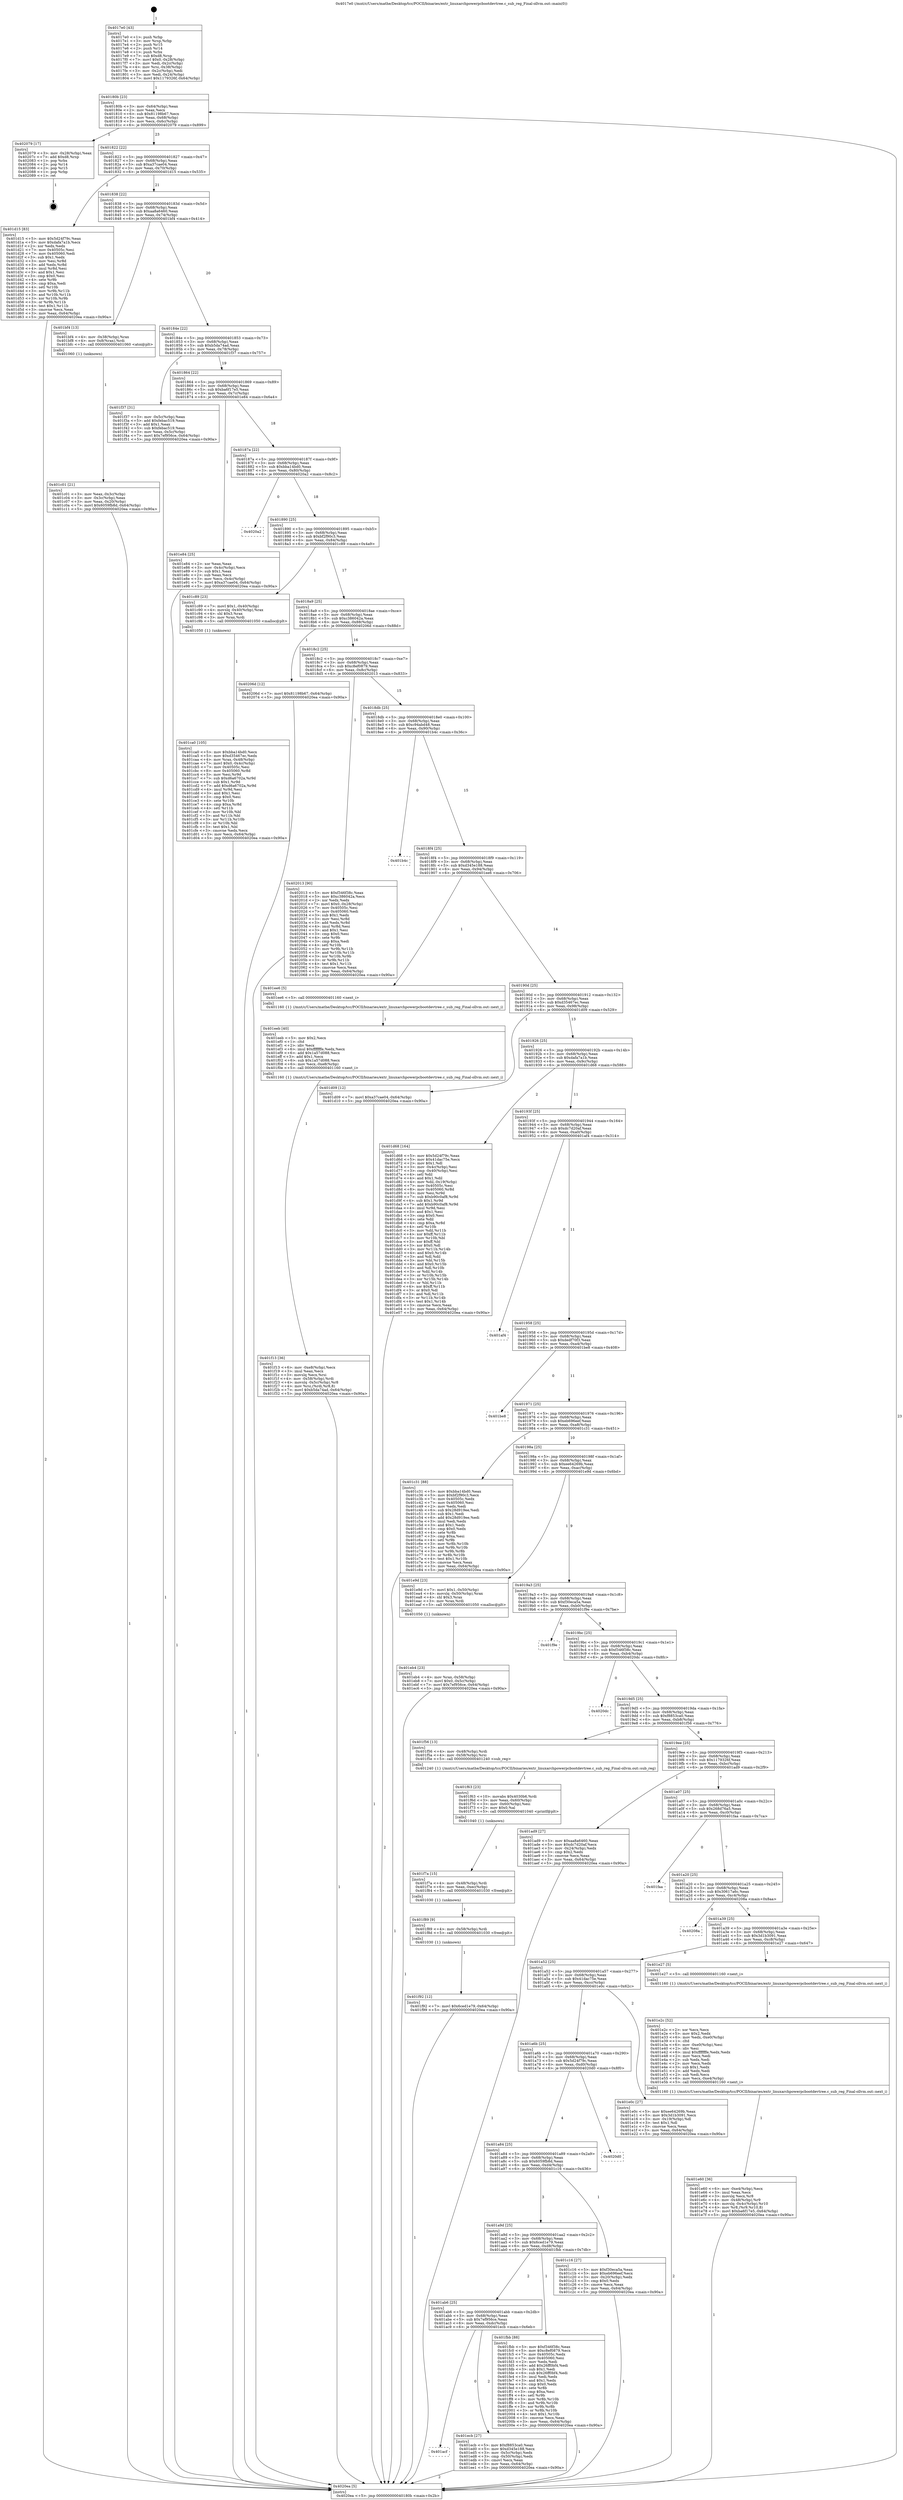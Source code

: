 digraph "0x4017e0" {
  label = "0x4017e0 (/mnt/c/Users/mathe/Desktop/tcc/POCII/binaries/extr_linuxarchpowerpcbootdevtree.c_sub_reg_Final-ollvm.out::main(0))"
  labelloc = "t"
  node[shape=record]

  Entry [label="",width=0.3,height=0.3,shape=circle,fillcolor=black,style=filled]
  "0x40180b" [label="{
     0x40180b [23]\l
     | [instrs]\l
     &nbsp;&nbsp;0x40180b \<+3\>: mov -0x64(%rbp),%eax\l
     &nbsp;&nbsp;0x40180e \<+2\>: mov %eax,%ecx\l
     &nbsp;&nbsp;0x401810 \<+6\>: sub $0x81198b67,%ecx\l
     &nbsp;&nbsp;0x401816 \<+3\>: mov %eax,-0x68(%rbp)\l
     &nbsp;&nbsp;0x401819 \<+3\>: mov %ecx,-0x6c(%rbp)\l
     &nbsp;&nbsp;0x40181c \<+6\>: je 0000000000402079 \<main+0x899\>\l
  }"]
  "0x402079" [label="{
     0x402079 [17]\l
     | [instrs]\l
     &nbsp;&nbsp;0x402079 \<+3\>: mov -0x28(%rbp),%eax\l
     &nbsp;&nbsp;0x40207c \<+7\>: add $0xd8,%rsp\l
     &nbsp;&nbsp;0x402083 \<+1\>: pop %rbx\l
     &nbsp;&nbsp;0x402084 \<+2\>: pop %r14\l
     &nbsp;&nbsp;0x402086 \<+2\>: pop %r15\l
     &nbsp;&nbsp;0x402088 \<+1\>: pop %rbp\l
     &nbsp;&nbsp;0x402089 \<+1\>: ret\l
  }"]
  "0x401822" [label="{
     0x401822 [22]\l
     | [instrs]\l
     &nbsp;&nbsp;0x401822 \<+5\>: jmp 0000000000401827 \<main+0x47\>\l
     &nbsp;&nbsp;0x401827 \<+3\>: mov -0x68(%rbp),%eax\l
     &nbsp;&nbsp;0x40182a \<+5\>: sub $0xa37cae04,%eax\l
     &nbsp;&nbsp;0x40182f \<+3\>: mov %eax,-0x70(%rbp)\l
     &nbsp;&nbsp;0x401832 \<+6\>: je 0000000000401d15 \<main+0x535\>\l
  }"]
  Exit [label="",width=0.3,height=0.3,shape=circle,fillcolor=black,style=filled,peripheries=2]
  "0x401d15" [label="{
     0x401d15 [83]\l
     | [instrs]\l
     &nbsp;&nbsp;0x401d15 \<+5\>: mov $0x5d24f79c,%eax\l
     &nbsp;&nbsp;0x401d1a \<+5\>: mov $0xdafa7a1b,%ecx\l
     &nbsp;&nbsp;0x401d1f \<+2\>: xor %edx,%edx\l
     &nbsp;&nbsp;0x401d21 \<+7\>: mov 0x40505c,%esi\l
     &nbsp;&nbsp;0x401d28 \<+7\>: mov 0x405060,%edi\l
     &nbsp;&nbsp;0x401d2f \<+3\>: sub $0x1,%edx\l
     &nbsp;&nbsp;0x401d32 \<+3\>: mov %esi,%r8d\l
     &nbsp;&nbsp;0x401d35 \<+3\>: add %edx,%r8d\l
     &nbsp;&nbsp;0x401d38 \<+4\>: imul %r8d,%esi\l
     &nbsp;&nbsp;0x401d3c \<+3\>: and $0x1,%esi\l
     &nbsp;&nbsp;0x401d3f \<+3\>: cmp $0x0,%esi\l
     &nbsp;&nbsp;0x401d42 \<+4\>: sete %r9b\l
     &nbsp;&nbsp;0x401d46 \<+3\>: cmp $0xa,%edi\l
     &nbsp;&nbsp;0x401d49 \<+4\>: setl %r10b\l
     &nbsp;&nbsp;0x401d4d \<+3\>: mov %r9b,%r11b\l
     &nbsp;&nbsp;0x401d50 \<+3\>: and %r10b,%r11b\l
     &nbsp;&nbsp;0x401d53 \<+3\>: xor %r10b,%r9b\l
     &nbsp;&nbsp;0x401d56 \<+3\>: or %r9b,%r11b\l
     &nbsp;&nbsp;0x401d59 \<+4\>: test $0x1,%r11b\l
     &nbsp;&nbsp;0x401d5d \<+3\>: cmovne %ecx,%eax\l
     &nbsp;&nbsp;0x401d60 \<+3\>: mov %eax,-0x64(%rbp)\l
     &nbsp;&nbsp;0x401d63 \<+5\>: jmp 00000000004020ea \<main+0x90a\>\l
  }"]
  "0x401838" [label="{
     0x401838 [22]\l
     | [instrs]\l
     &nbsp;&nbsp;0x401838 \<+5\>: jmp 000000000040183d \<main+0x5d\>\l
     &nbsp;&nbsp;0x40183d \<+3\>: mov -0x68(%rbp),%eax\l
     &nbsp;&nbsp;0x401840 \<+5\>: sub $0xaa8a6460,%eax\l
     &nbsp;&nbsp;0x401845 \<+3\>: mov %eax,-0x74(%rbp)\l
     &nbsp;&nbsp;0x401848 \<+6\>: je 0000000000401bf4 \<main+0x414\>\l
  }"]
  "0x401f92" [label="{
     0x401f92 [12]\l
     | [instrs]\l
     &nbsp;&nbsp;0x401f92 \<+7\>: movl $0x6ced1e79,-0x64(%rbp)\l
     &nbsp;&nbsp;0x401f99 \<+5\>: jmp 00000000004020ea \<main+0x90a\>\l
  }"]
  "0x401bf4" [label="{
     0x401bf4 [13]\l
     | [instrs]\l
     &nbsp;&nbsp;0x401bf4 \<+4\>: mov -0x38(%rbp),%rax\l
     &nbsp;&nbsp;0x401bf8 \<+4\>: mov 0x8(%rax),%rdi\l
     &nbsp;&nbsp;0x401bfc \<+5\>: call 0000000000401060 \<atoi@plt\>\l
     | [calls]\l
     &nbsp;&nbsp;0x401060 \{1\} (unknown)\l
  }"]
  "0x40184e" [label="{
     0x40184e [22]\l
     | [instrs]\l
     &nbsp;&nbsp;0x40184e \<+5\>: jmp 0000000000401853 \<main+0x73\>\l
     &nbsp;&nbsp;0x401853 \<+3\>: mov -0x68(%rbp),%eax\l
     &nbsp;&nbsp;0x401856 \<+5\>: sub $0xb5da74ad,%eax\l
     &nbsp;&nbsp;0x40185b \<+3\>: mov %eax,-0x78(%rbp)\l
     &nbsp;&nbsp;0x40185e \<+6\>: je 0000000000401f37 \<main+0x757\>\l
  }"]
  "0x401f89" [label="{
     0x401f89 [9]\l
     | [instrs]\l
     &nbsp;&nbsp;0x401f89 \<+4\>: mov -0x58(%rbp),%rdi\l
     &nbsp;&nbsp;0x401f8d \<+5\>: call 0000000000401030 \<free@plt\>\l
     | [calls]\l
     &nbsp;&nbsp;0x401030 \{1\} (unknown)\l
  }"]
  "0x401f37" [label="{
     0x401f37 [31]\l
     | [instrs]\l
     &nbsp;&nbsp;0x401f37 \<+3\>: mov -0x5c(%rbp),%eax\l
     &nbsp;&nbsp;0x401f3a \<+5\>: add $0xfebac519,%eax\l
     &nbsp;&nbsp;0x401f3f \<+3\>: add $0x1,%eax\l
     &nbsp;&nbsp;0x401f42 \<+5\>: sub $0xfebac519,%eax\l
     &nbsp;&nbsp;0x401f47 \<+3\>: mov %eax,-0x5c(%rbp)\l
     &nbsp;&nbsp;0x401f4a \<+7\>: movl $0x7ef956ce,-0x64(%rbp)\l
     &nbsp;&nbsp;0x401f51 \<+5\>: jmp 00000000004020ea \<main+0x90a\>\l
  }"]
  "0x401864" [label="{
     0x401864 [22]\l
     | [instrs]\l
     &nbsp;&nbsp;0x401864 \<+5\>: jmp 0000000000401869 \<main+0x89\>\l
     &nbsp;&nbsp;0x401869 \<+3\>: mov -0x68(%rbp),%eax\l
     &nbsp;&nbsp;0x40186c \<+5\>: sub $0xba6f17e5,%eax\l
     &nbsp;&nbsp;0x401871 \<+3\>: mov %eax,-0x7c(%rbp)\l
     &nbsp;&nbsp;0x401874 \<+6\>: je 0000000000401e84 \<main+0x6a4\>\l
  }"]
  "0x401f7a" [label="{
     0x401f7a [15]\l
     | [instrs]\l
     &nbsp;&nbsp;0x401f7a \<+4\>: mov -0x48(%rbp),%rdi\l
     &nbsp;&nbsp;0x401f7e \<+6\>: mov %eax,-0xec(%rbp)\l
     &nbsp;&nbsp;0x401f84 \<+5\>: call 0000000000401030 \<free@plt\>\l
     | [calls]\l
     &nbsp;&nbsp;0x401030 \{1\} (unknown)\l
  }"]
  "0x401e84" [label="{
     0x401e84 [25]\l
     | [instrs]\l
     &nbsp;&nbsp;0x401e84 \<+2\>: xor %eax,%eax\l
     &nbsp;&nbsp;0x401e86 \<+3\>: mov -0x4c(%rbp),%ecx\l
     &nbsp;&nbsp;0x401e89 \<+3\>: sub $0x1,%eax\l
     &nbsp;&nbsp;0x401e8c \<+2\>: sub %eax,%ecx\l
     &nbsp;&nbsp;0x401e8e \<+3\>: mov %ecx,-0x4c(%rbp)\l
     &nbsp;&nbsp;0x401e91 \<+7\>: movl $0xa37cae04,-0x64(%rbp)\l
     &nbsp;&nbsp;0x401e98 \<+5\>: jmp 00000000004020ea \<main+0x90a\>\l
  }"]
  "0x40187a" [label="{
     0x40187a [22]\l
     | [instrs]\l
     &nbsp;&nbsp;0x40187a \<+5\>: jmp 000000000040187f \<main+0x9f\>\l
     &nbsp;&nbsp;0x40187f \<+3\>: mov -0x68(%rbp),%eax\l
     &nbsp;&nbsp;0x401882 \<+5\>: sub $0xbba14bd0,%eax\l
     &nbsp;&nbsp;0x401887 \<+3\>: mov %eax,-0x80(%rbp)\l
     &nbsp;&nbsp;0x40188a \<+6\>: je 00000000004020a2 \<main+0x8c2\>\l
  }"]
  "0x401f63" [label="{
     0x401f63 [23]\l
     | [instrs]\l
     &nbsp;&nbsp;0x401f63 \<+10\>: movabs $0x4030b6,%rdi\l
     &nbsp;&nbsp;0x401f6d \<+3\>: mov %eax,-0x60(%rbp)\l
     &nbsp;&nbsp;0x401f70 \<+3\>: mov -0x60(%rbp),%esi\l
     &nbsp;&nbsp;0x401f73 \<+2\>: mov $0x0,%al\l
     &nbsp;&nbsp;0x401f75 \<+5\>: call 0000000000401040 \<printf@plt\>\l
     | [calls]\l
     &nbsp;&nbsp;0x401040 \{1\} (unknown)\l
  }"]
  "0x4020a2" [label="{
     0x4020a2\l
  }", style=dashed]
  "0x401890" [label="{
     0x401890 [25]\l
     | [instrs]\l
     &nbsp;&nbsp;0x401890 \<+5\>: jmp 0000000000401895 \<main+0xb5\>\l
     &nbsp;&nbsp;0x401895 \<+3\>: mov -0x68(%rbp),%eax\l
     &nbsp;&nbsp;0x401898 \<+5\>: sub $0xbf2f90c3,%eax\l
     &nbsp;&nbsp;0x40189d \<+6\>: mov %eax,-0x84(%rbp)\l
     &nbsp;&nbsp;0x4018a3 \<+6\>: je 0000000000401c89 \<main+0x4a9\>\l
  }"]
  "0x401f13" [label="{
     0x401f13 [36]\l
     | [instrs]\l
     &nbsp;&nbsp;0x401f13 \<+6\>: mov -0xe8(%rbp),%ecx\l
     &nbsp;&nbsp;0x401f19 \<+3\>: imul %eax,%ecx\l
     &nbsp;&nbsp;0x401f1c \<+3\>: movslq %ecx,%rsi\l
     &nbsp;&nbsp;0x401f1f \<+4\>: mov -0x58(%rbp),%rdi\l
     &nbsp;&nbsp;0x401f23 \<+4\>: movslq -0x5c(%rbp),%r8\l
     &nbsp;&nbsp;0x401f27 \<+4\>: mov %rsi,(%rdi,%r8,8)\l
     &nbsp;&nbsp;0x401f2b \<+7\>: movl $0xb5da74ad,-0x64(%rbp)\l
     &nbsp;&nbsp;0x401f32 \<+5\>: jmp 00000000004020ea \<main+0x90a\>\l
  }"]
  "0x401c89" [label="{
     0x401c89 [23]\l
     | [instrs]\l
     &nbsp;&nbsp;0x401c89 \<+7\>: movl $0x1,-0x40(%rbp)\l
     &nbsp;&nbsp;0x401c90 \<+4\>: movslq -0x40(%rbp),%rax\l
     &nbsp;&nbsp;0x401c94 \<+4\>: shl $0x3,%rax\l
     &nbsp;&nbsp;0x401c98 \<+3\>: mov %rax,%rdi\l
     &nbsp;&nbsp;0x401c9b \<+5\>: call 0000000000401050 \<malloc@plt\>\l
     | [calls]\l
     &nbsp;&nbsp;0x401050 \{1\} (unknown)\l
  }"]
  "0x4018a9" [label="{
     0x4018a9 [25]\l
     | [instrs]\l
     &nbsp;&nbsp;0x4018a9 \<+5\>: jmp 00000000004018ae \<main+0xce\>\l
     &nbsp;&nbsp;0x4018ae \<+3\>: mov -0x68(%rbp),%eax\l
     &nbsp;&nbsp;0x4018b1 \<+5\>: sub $0xc386042a,%eax\l
     &nbsp;&nbsp;0x4018b6 \<+6\>: mov %eax,-0x88(%rbp)\l
     &nbsp;&nbsp;0x4018bc \<+6\>: je 000000000040206d \<main+0x88d\>\l
  }"]
  "0x401eeb" [label="{
     0x401eeb [40]\l
     | [instrs]\l
     &nbsp;&nbsp;0x401eeb \<+5\>: mov $0x2,%ecx\l
     &nbsp;&nbsp;0x401ef0 \<+1\>: cltd\l
     &nbsp;&nbsp;0x401ef1 \<+2\>: idiv %ecx\l
     &nbsp;&nbsp;0x401ef3 \<+6\>: imul $0xfffffffe,%edx,%ecx\l
     &nbsp;&nbsp;0x401ef9 \<+6\>: add $0x1a57d088,%ecx\l
     &nbsp;&nbsp;0x401eff \<+3\>: add $0x1,%ecx\l
     &nbsp;&nbsp;0x401f02 \<+6\>: sub $0x1a57d088,%ecx\l
     &nbsp;&nbsp;0x401f08 \<+6\>: mov %ecx,-0xe8(%rbp)\l
     &nbsp;&nbsp;0x401f0e \<+5\>: call 0000000000401160 \<next_i\>\l
     | [calls]\l
     &nbsp;&nbsp;0x401160 \{1\} (/mnt/c/Users/mathe/Desktop/tcc/POCII/binaries/extr_linuxarchpowerpcbootdevtree.c_sub_reg_Final-ollvm.out::next_i)\l
  }"]
  "0x40206d" [label="{
     0x40206d [12]\l
     | [instrs]\l
     &nbsp;&nbsp;0x40206d \<+7\>: movl $0x81198b67,-0x64(%rbp)\l
     &nbsp;&nbsp;0x402074 \<+5\>: jmp 00000000004020ea \<main+0x90a\>\l
  }"]
  "0x4018c2" [label="{
     0x4018c2 [25]\l
     | [instrs]\l
     &nbsp;&nbsp;0x4018c2 \<+5\>: jmp 00000000004018c7 \<main+0xe7\>\l
     &nbsp;&nbsp;0x4018c7 \<+3\>: mov -0x68(%rbp),%eax\l
     &nbsp;&nbsp;0x4018ca \<+5\>: sub $0xc8ef0879,%eax\l
     &nbsp;&nbsp;0x4018cf \<+6\>: mov %eax,-0x8c(%rbp)\l
     &nbsp;&nbsp;0x4018d5 \<+6\>: je 0000000000402013 \<main+0x833\>\l
  }"]
  "0x401acf" [label="{
     0x401acf\l
  }", style=dashed]
  "0x402013" [label="{
     0x402013 [90]\l
     | [instrs]\l
     &nbsp;&nbsp;0x402013 \<+5\>: mov $0xf346f38c,%eax\l
     &nbsp;&nbsp;0x402018 \<+5\>: mov $0xc386042a,%ecx\l
     &nbsp;&nbsp;0x40201d \<+2\>: xor %edx,%edx\l
     &nbsp;&nbsp;0x40201f \<+7\>: movl $0x0,-0x28(%rbp)\l
     &nbsp;&nbsp;0x402026 \<+7\>: mov 0x40505c,%esi\l
     &nbsp;&nbsp;0x40202d \<+7\>: mov 0x405060,%edi\l
     &nbsp;&nbsp;0x402034 \<+3\>: sub $0x1,%edx\l
     &nbsp;&nbsp;0x402037 \<+3\>: mov %esi,%r8d\l
     &nbsp;&nbsp;0x40203a \<+3\>: add %edx,%r8d\l
     &nbsp;&nbsp;0x40203d \<+4\>: imul %r8d,%esi\l
     &nbsp;&nbsp;0x402041 \<+3\>: and $0x1,%esi\l
     &nbsp;&nbsp;0x402044 \<+3\>: cmp $0x0,%esi\l
     &nbsp;&nbsp;0x402047 \<+4\>: sete %r9b\l
     &nbsp;&nbsp;0x40204b \<+3\>: cmp $0xa,%edi\l
     &nbsp;&nbsp;0x40204e \<+4\>: setl %r10b\l
     &nbsp;&nbsp;0x402052 \<+3\>: mov %r9b,%r11b\l
     &nbsp;&nbsp;0x402055 \<+3\>: and %r10b,%r11b\l
     &nbsp;&nbsp;0x402058 \<+3\>: xor %r10b,%r9b\l
     &nbsp;&nbsp;0x40205b \<+3\>: or %r9b,%r11b\l
     &nbsp;&nbsp;0x40205e \<+4\>: test $0x1,%r11b\l
     &nbsp;&nbsp;0x402062 \<+3\>: cmovne %ecx,%eax\l
     &nbsp;&nbsp;0x402065 \<+3\>: mov %eax,-0x64(%rbp)\l
     &nbsp;&nbsp;0x402068 \<+5\>: jmp 00000000004020ea \<main+0x90a\>\l
  }"]
  "0x4018db" [label="{
     0x4018db [25]\l
     | [instrs]\l
     &nbsp;&nbsp;0x4018db \<+5\>: jmp 00000000004018e0 \<main+0x100\>\l
     &nbsp;&nbsp;0x4018e0 \<+3\>: mov -0x68(%rbp),%eax\l
     &nbsp;&nbsp;0x4018e3 \<+5\>: sub $0xc94abd48,%eax\l
     &nbsp;&nbsp;0x4018e8 \<+6\>: mov %eax,-0x90(%rbp)\l
     &nbsp;&nbsp;0x4018ee \<+6\>: je 0000000000401b4c \<main+0x36c\>\l
  }"]
  "0x401ecb" [label="{
     0x401ecb [27]\l
     | [instrs]\l
     &nbsp;&nbsp;0x401ecb \<+5\>: mov $0xf8853ca0,%eax\l
     &nbsp;&nbsp;0x401ed0 \<+5\>: mov $0xd345e188,%ecx\l
     &nbsp;&nbsp;0x401ed5 \<+3\>: mov -0x5c(%rbp),%edx\l
     &nbsp;&nbsp;0x401ed8 \<+3\>: cmp -0x50(%rbp),%edx\l
     &nbsp;&nbsp;0x401edb \<+3\>: cmovl %ecx,%eax\l
     &nbsp;&nbsp;0x401ede \<+3\>: mov %eax,-0x64(%rbp)\l
     &nbsp;&nbsp;0x401ee1 \<+5\>: jmp 00000000004020ea \<main+0x90a\>\l
  }"]
  "0x401b4c" [label="{
     0x401b4c\l
  }", style=dashed]
  "0x4018f4" [label="{
     0x4018f4 [25]\l
     | [instrs]\l
     &nbsp;&nbsp;0x4018f4 \<+5\>: jmp 00000000004018f9 \<main+0x119\>\l
     &nbsp;&nbsp;0x4018f9 \<+3\>: mov -0x68(%rbp),%eax\l
     &nbsp;&nbsp;0x4018fc \<+5\>: sub $0xd345e188,%eax\l
     &nbsp;&nbsp;0x401901 \<+6\>: mov %eax,-0x94(%rbp)\l
     &nbsp;&nbsp;0x401907 \<+6\>: je 0000000000401ee6 \<main+0x706\>\l
  }"]
  "0x401ab6" [label="{
     0x401ab6 [25]\l
     | [instrs]\l
     &nbsp;&nbsp;0x401ab6 \<+5\>: jmp 0000000000401abb \<main+0x2db\>\l
     &nbsp;&nbsp;0x401abb \<+3\>: mov -0x68(%rbp),%eax\l
     &nbsp;&nbsp;0x401abe \<+5\>: sub $0x7ef956ce,%eax\l
     &nbsp;&nbsp;0x401ac3 \<+6\>: mov %eax,-0xdc(%rbp)\l
     &nbsp;&nbsp;0x401ac9 \<+6\>: je 0000000000401ecb \<main+0x6eb\>\l
  }"]
  "0x401ee6" [label="{
     0x401ee6 [5]\l
     | [instrs]\l
     &nbsp;&nbsp;0x401ee6 \<+5\>: call 0000000000401160 \<next_i\>\l
     | [calls]\l
     &nbsp;&nbsp;0x401160 \{1\} (/mnt/c/Users/mathe/Desktop/tcc/POCII/binaries/extr_linuxarchpowerpcbootdevtree.c_sub_reg_Final-ollvm.out::next_i)\l
  }"]
  "0x40190d" [label="{
     0x40190d [25]\l
     | [instrs]\l
     &nbsp;&nbsp;0x40190d \<+5\>: jmp 0000000000401912 \<main+0x132\>\l
     &nbsp;&nbsp;0x401912 \<+3\>: mov -0x68(%rbp),%eax\l
     &nbsp;&nbsp;0x401915 \<+5\>: sub $0xd35467ec,%eax\l
     &nbsp;&nbsp;0x40191a \<+6\>: mov %eax,-0x98(%rbp)\l
     &nbsp;&nbsp;0x401920 \<+6\>: je 0000000000401d09 \<main+0x529\>\l
  }"]
  "0x401fbb" [label="{
     0x401fbb [88]\l
     | [instrs]\l
     &nbsp;&nbsp;0x401fbb \<+5\>: mov $0xf346f38c,%eax\l
     &nbsp;&nbsp;0x401fc0 \<+5\>: mov $0xc8ef0879,%ecx\l
     &nbsp;&nbsp;0x401fc5 \<+7\>: mov 0x40505c,%edx\l
     &nbsp;&nbsp;0x401fcc \<+7\>: mov 0x405060,%esi\l
     &nbsp;&nbsp;0x401fd3 \<+2\>: mov %edx,%edi\l
     &nbsp;&nbsp;0x401fd5 \<+6\>: add $0x26ff0bf4,%edi\l
     &nbsp;&nbsp;0x401fdb \<+3\>: sub $0x1,%edi\l
     &nbsp;&nbsp;0x401fde \<+6\>: sub $0x26ff0bf4,%edi\l
     &nbsp;&nbsp;0x401fe4 \<+3\>: imul %edi,%edx\l
     &nbsp;&nbsp;0x401fe7 \<+3\>: and $0x1,%edx\l
     &nbsp;&nbsp;0x401fea \<+3\>: cmp $0x0,%edx\l
     &nbsp;&nbsp;0x401fed \<+4\>: sete %r8b\l
     &nbsp;&nbsp;0x401ff1 \<+3\>: cmp $0xa,%esi\l
     &nbsp;&nbsp;0x401ff4 \<+4\>: setl %r9b\l
     &nbsp;&nbsp;0x401ff8 \<+3\>: mov %r8b,%r10b\l
     &nbsp;&nbsp;0x401ffb \<+3\>: and %r9b,%r10b\l
     &nbsp;&nbsp;0x401ffe \<+3\>: xor %r9b,%r8b\l
     &nbsp;&nbsp;0x402001 \<+3\>: or %r8b,%r10b\l
     &nbsp;&nbsp;0x402004 \<+4\>: test $0x1,%r10b\l
     &nbsp;&nbsp;0x402008 \<+3\>: cmovne %ecx,%eax\l
     &nbsp;&nbsp;0x40200b \<+3\>: mov %eax,-0x64(%rbp)\l
     &nbsp;&nbsp;0x40200e \<+5\>: jmp 00000000004020ea \<main+0x90a\>\l
  }"]
  "0x401d09" [label="{
     0x401d09 [12]\l
     | [instrs]\l
     &nbsp;&nbsp;0x401d09 \<+7\>: movl $0xa37cae04,-0x64(%rbp)\l
     &nbsp;&nbsp;0x401d10 \<+5\>: jmp 00000000004020ea \<main+0x90a\>\l
  }"]
  "0x401926" [label="{
     0x401926 [25]\l
     | [instrs]\l
     &nbsp;&nbsp;0x401926 \<+5\>: jmp 000000000040192b \<main+0x14b\>\l
     &nbsp;&nbsp;0x40192b \<+3\>: mov -0x68(%rbp),%eax\l
     &nbsp;&nbsp;0x40192e \<+5\>: sub $0xdafa7a1b,%eax\l
     &nbsp;&nbsp;0x401933 \<+6\>: mov %eax,-0x9c(%rbp)\l
     &nbsp;&nbsp;0x401939 \<+6\>: je 0000000000401d68 \<main+0x588\>\l
  }"]
  "0x401eb4" [label="{
     0x401eb4 [23]\l
     | [instrs]\l
     &nbsp;&nbsp;0x401eb4 \<+4\>: mov %rax,-0x58(%rbp)\l
     &nbsp;&nbsp;0x401eb8 \<+7\>: movl $0x0,-0x5c(%rbp)\l
     &nbsp;&nbsp;0x401ebf \<+7\>: movl $0x7ef956ce,-0x64(%rbp)\l
     &nbsp;&nbsp;0x401ec6 \<+5\>: jmp 00000000004020ea \<main+0x90a\>\l
  }"]
  "0x401d68" [label="{
     0x401d68 [164]\l
     | [instrs]\l
     &nbsp;&nbsp;0x401d68 \<+5\>: mov $0x5d24f79c,%eax\l
     &nbsp;&nbsp;0x401d6d \<+5\>: mov $0x41dac75e,%ecx\l
     &nbsp;&nbsp;0x401d72 \<+2\>: mov $0x1,%dl\l
     &nbsp;&nbsp;0x401d74 \<+3\>: mov -0x4c(%rbp),%esi\l
     &nbsp;&nbsp;0x401d77 \<+3\>: cmp -0x40(%rbp),%esi\l
     &nbsp;&nbsp;0x401d7a \<+4\>: setl %dil\l
     &nbsp;&nbsp;0x401d7e \<+4\>: and $0x1,%dil\l
     &nbsp;&nbsp;0x401d82 \<+4\>: mov %dil,-0x19(%rbp)\l
     &nbsp;&nbsp;0x401d86 \<+7\>: mov 0x40505c,%esi\l
     &nbsp;&nbsp;0x401d8d \<+8\>: mov 0x405060,%r8d\l
     &nbsp;&nbsp;0x401d95 \<+3\>: mov %esi,%r9d\l
     &nbsp;&nbsp;0x401d98 \<+7\>: sub $0xb90c0af8,%r9d\l
     &nbsp;&nbsp;0x401d9f \<+4\>: sub $0x1,%r9d\l
     &nbsp;&nbsp;0x401da3 \<+7\>: add $0xb90c0af8,%r9d\l
     &nbsp;&nbsp;0x401daa \<+4\>: imul %r9d,%esi\l
     &nbsp;&nbsp;0x401dae \<+3\>: and $0x1,%esi\l
     &nbsp;&nbsp;0x401db1 \<+3\>: cmp $0x0,%esi\l
     &nbsp;&nbsp;0x401db4 \<+4\>: sete %dil\l
     &nbsp;&nbsp;0x401db8 \<+4\>: cmp $0xa,%r8d\l
     &nbsp;&nbsp;0x401dbc \<+4\>: setl %r10b\l
     &nbsp;&nbsp;0x401dc0 \<+3\>: mov %dil,%r11b\l
     &nbsp;&nbsp;0x401dc3 \<+4\>: xor $0xff,%r11b\l
     &nbsp;&nbsp;0x401dc7 \<+3\>: mov %r10b,%bl\l
     &nbsp;&nbsp;0x401dca \<+3\>: xor $0xff,%bl\l
     &nbsp;&nbsp;0x401dcd \<+3\>: xor $0x0,%dl\l
     &nbsp;&nbsp;0x401dd0 \<+3\>: mov %r11b,%r14b\l
     &nbsp;&nbsp;0x401dd3 \<+4\>: and $0x0,%r14b\l
     &nbsp;&nbsp;0x401dd7 \<+3\>: and %dl,%dil\l
     &nbsp;&nbsp;0x401dda \<+3\>: mov %bl,%r15b\l
     &nbsp;&nbsp;0x401ddd \<+4\>: and $0x0,%r15b\l
     &nbsp;&nbsp;0x401de1 \<+3\>: and %dl,%r10b\l
     &nbsp;&nbsp;0x401de4 \<+3\>: or %dil,%r14b\l
     &nbsp;&nbsp;0x401de7 \<+3\>: or %r10b,%r15b\l
     &nbsp;&nbsp;0x401dea \<+3\>: xor %r15b,%r14b\l
     &nbsp;&nbsp;0x401ded \<+3\>: or %bl,%r11b\l
     &nbsp;&nbsp;0x401df0 \<+4\>: xor $0xff,%r11b\l
     &nbsp;&nbsp;0x401df4 \<+3\>: or $0x0,%dl\l
     &nbsp;&nbsp;0x401df7 \<+3\>: and %dl,%r11b\l
     &nbsp;&nbsp;0x401dfa \<+3\>: or %r11b,%r14b\l
     &nbsp;&nbsp;0x401dfd \<+4\>: test $0x1,%r14b\l
     &nbsp;&nbsp;0x401e01 \<+3\>: cmovne %ecx,%eax\l
     &nbsp;&nbsp;0x401e04 \<+3\>: mov %eax,-0x64(%rbp)\l
     &nbsp;&nbsp;0x401e07 \<+5\>: jmp 00000000004020ea \<main+0x90a\>\l
  }"]
  "0x40193f" [label="{
     0x40193f [25]\l
     | [instrs]\l
     &nbsp;&nbsp;0x40193f \<+5\>: jmp 0000000000401944 \<main+0x164\>\l
     &nbsp;&nbsp;0x401944 \<+3\>: mov -0x68(%rbp),%eax\l
     &nbsp;&nbsp;0x401947 \<+5\>: sub $0xdc7d20af,%eax\l
     &nbsp;&nbsp;0x40194c \<+6\>: mov %eax,-0xa0(%rbp)\l
     &nbsp;&nbsp;0x401952 \<+6\>: je 0000000000401af4 \<main+0x314\>\l
  }"]
  "0x401e60" [label="{
     0x401e60 [36]\l
     | [instrs]\l
     &nbsp;&nbsp;0x401e60 \<+6\>: mov -0xe4(%rbp),%ecx\l
     &nbsp;&nbsp;0x401e66 \<+3\>: imul %eax,%ecx\l
     &nbsp;&nbsp;0x401e69 \<+3\>: movslq %ecx,%r8\l
     &nbsp;&nbsp;0x401e6c \<+4\>: mov -0x48(%rbp),%r9\l
     &nbsp;&nbsp;0x401e70 \<+4\>: movslq -0x4c(%rbp),%r10\l
     &nbsp;&nbsp;0x401e74 \<+4\>: mov %r8,(%r9,%r10,8)\l
     &nbsp;&nbsp;0x401e78 \<+7\>: movl $0xba6f17e5,-0x64(%rbp)\l
     &nbsp;&nbsp;0x401e7f \<+5\>: jmp 00000000004020ea \<main+0x90a\>\l
  }"]
  "0x401af4" [label="{
     0x401af4\l
  }", style=dashed]
  "0x401958" [label="{
     0x401958 [25]\l
     | [instrs]\l
     &nbsp;&nbsp;0x401958 \<+5\>: jmp 000000000040195d \<main+0x17d\>\l
     &nbsp;&nbsp;0x40195d \<+3\>: mov -0x68(%rbp),%eax\l
     &nbsp;&nbsp;0x401960 \<+5\>: sub $0xdedf70f3,%eax\l
     &nbsp;&nbsp;0x401965 \<+6\>: mov %eax,-0xa4(%rbp)\l
     &nbsp;&nbsp;0x40196b \<+6\>: je 0000000000401be8 \<main+0x408\>\l
  }"]
  "0x401e2c" [label="{
     0x401e2c [52]\l
     | [instrs]\l
     &nbsp;&nbsp;0x401e2c \<+2\>: xor %ecx,%ecx\l
     &nbsp;&nbsp;0x401e2e \<+5\>: mov $0x2,%edx\l
     &nbsp;&nbsp;0x401e33 \<+6\>: mov %edx,-0xe0(%rbp)\l
     &nbsp;&nbsp;0x401e39 \<+1\>: cltd\l
     &nbsp;&nbsp;0x401e3a \<+6\>: mov -0xe0(%rbp),%esi\l
     &nbsp;&nbsp;0x401e40 \<+2\>: idiv %esi\l
     &nbsp;&nbsp;0x401e42 \<+6\>: imul $0xfffffffe,%edx,%edx\l
     &nbsp;&nbsp;0x401e48 \<+2\>: mov %ecx,%edi\l
     &nbsp;&nbsp;0x401e4a \<+2\>: sub %edx,%edi\l
     &nbsp;&nbsp;0x401e4c \<+2\>: mov %ecx,%edx\l
     &nbsp;&nbsp;0x401e4e \<+3\>: sub $0x1,%edx\l
     &nbsp;&nbsp;0x401e51 \<+2\>: add %edx,%edi\l
     &nbsp;&nbsp;0x401e53 \<+2\>: sub %edi,%ecx\l
     &nbsp;&nbsp;0x401e55 \<+6\>: mov %ecx,-0xe4(%rbp)\l
     &nbsp;&nbsp;0x401e5b \<+5\>: call 0000000000401160 \<next_i\>\l
     | [calls]\l
     &nbsp;&nbsp;0x401160 \{1\} (/mnt/c/Users/mathe/Desktop/tcc/POCII/binaries/extr_linuxarchpowerpcbootdevtree.c_sub_reg_Final-ollvm.out::next_i)\l
  }"]
  "0x401be8" [label="{
     0x401be8\l
  }", style=dashed]
  "0x401971" [label="{
     0x401971 [25]\l
     | [instrs]\l
     &nbsp;&nbsp;0x401971 \<+5\>: jmp 0000000000401976 \<main+0x196\>\l
     &nbsp;&nbsp;0x401976 \<+3\>: mov -0x68(%rbp),%eax\l
     &nbsp;&nbsp;0x401979 \<+5\>: sub $0xeb696eef,%eax\l
     &nbsp;&nbsp;0x40197e \<+6\>: mov %eax,-0xa8(%rbp)\l
     &nbsp;&nbsp;0x401984 \<+6\>: je 0000000000401c31 \<main+0x451\>\l
  }"]
  "0x401ca0" [label="{
     0x401ca0 [105]\l
     | [instrs]\l
     &nbsp;&nbsp;0x401ca0 \<+5\>: mov $0xbba14bd0,%ecx\l
     &nbsp;&nbsp;0x401ca5 \<+5\>: mov $0xd35467ec,%edx\l
     &nbsp;&nbsp;0x401caa \<+4\>: mov %rax,-0x48(%rbp)\l
     &nbsp;&nbsp;0x401cae \<+7\>: movl $0x0,-0x4c(%rbp)\l
     &nbsp;&nbsp;0x401cb5 \<+7\>: mov 0x40505c,%esi\l
     &nbsp;&nbsp;0x401cbc \<+8\>: mov 0x405060,%r8d\l
     &nbsp;&nbsp;0x401cc4 \<+3\>: mov %esi,%r9d\l
     &nbsp;&nbsp;0x401cc7 \<+7\>: sub $0xd6a6702a,%r9d\l
     &nbsp;&nbsp;0x401cce \<+4\>: sub $0x1,%r9d\l
     &nbsp;&nbsp;0x401cd2 \<+7\>: add $0xd6a6702a,%r9d\l
     &nbsp;&nbsp;0x401cd9 \<+4\>: imul %r9d,%esi\l
     &nbsp;&nbsp;0x401cdd \<+3\>: and $0x1,%esi\l
     &nbsp;&nbsp;0x401ce0 \<+3\>: cmp $0x0,%esi\l
     &nbsp;&nbsp;0x401ce3 \<+4\>: sete %r10b\l
     &nbsp;&nbsp;0x401ce7 \<+4\>: cmp $0xa,%r8d\l
     &nbsp;&nbsp;0x401ceb \<+4\>: setl %r11b\l
     &nbsp;&nbsp;0x401cef \<+3\>: mov %r10b,%bl\l
     &nbsp;&nbsp;0x401cf2 \<+3\>: and %r11b,%bl\l
     &nbsp;&nbsp;0x401cf5 \<+3\>: xor %r11b,%r10b\l
     &nbsp;&nbsp;0x401cf8 \<+3\>: or %r10b,%bl\l
     &nbsp;&nbsp;0x401cfb \<+3\>: test $0x1,%bl\l
     &nbsp;&nbsp;0x401cfe \<+3\>: cmovne %edx,%ecx\l
     &nbsp;&nbsp;0x401d01 \<+3\>: mov %ecx,-0x64(%rbp)\l
     &nbsp;&nbsp;0x401d04 \<+5\>: jmp 00000000004020ea \<main+0x90a\>\l
  }"]
  "0x401c31" [label="{
     0x401c31 [88]\l
     | [instrs]\l
     &nbsp;&nbsp;0x401c31 \<+5\>: mov $0xbba14bd0,%eax\l
     &nbsp;&nbsp;0x401c36 \<+5\>: mov $0xbf2f90c3,%ecx\l
     &nbsp;&nbsp;0x401c3b \<+7\>: mov 0x40505c,%edx\l
     &nbsp;&nbsp;0x401c42 \<+7\>: mov 0x405060,%esi\l
     &nbsp;&nbsp;0x401c49 \<+2\>: mov %edx,%edi\l
     &nbsp;&nbsp;0x401c4b \<+6\>: sub $0x28d919ee,%edi\l
     &nbsp;&nbsp;0x401c51 \<+3\>: sub $0x1,%edi\l
     &nbsp;&nbsp;0x401c54 \<+6\>: add $0x28d919ee,%edi\l
     &nbsp;&nbsp;0x401c5a \<+3\>: imul %edi,%edx\l
     &nbsp;&nbsp;0x401c5d \<+3\>: and $0x1,%edx\l
     &nbsp;&nbsp;0x401c60 \<+3\>: cmp $0x0,%edx\l
     &nbsp;&nbsp;0x401c63 \<+4\>: sete %r8b\l
     &nbsp;&nbsp;0x401c67 \<+3\>: cmp $0xa,%esi\l
     &nbsp;&nbsp;0x401c6a \<+4\>: setl %r9b\l
     &nbsp;&nbsp;0x401c6e \<+3\>: mov %r8b,%r10b\l
     &nbsp;&nbsp;0x401c71 \<+3\>: and %r9b,%r10b\l
     &nbsp;&nbsp;0x401c74 \<+3\>: xor %r9b,%r8b\l
     &nbsp;&nbsp;0x401c77 \<+3\>: or %r8b,%r10b\l
     &nbsp;&nbsp;0x401c7a \<+4\>: test $0x1,%r10b\l
     &nbsp;&nbsp;0x401c7e \<+3\>: cmovne %ecx,%eax\l
     &nbsp;&nbsp;0x401c81 \<+3\>: mov %eax,-0x64(%rbp)\l
     &nbsp;&nbsp;0x401c84 \<+5\>: jmp 00000000004020ea \<main+0x90a\>\l
  }"]
  "0x40198a" [label="{
     0x40198a [25]\l
     | [instrs]\l
     &nbsp;&nbsp;0x40198a \<+5\>: jmp 000000000040198f \<main+0x1af\>\l
     &nbsp;&nbsp;0x40198f \<+3\>: mov -0x68(%rbp),%eax\l
     &nbsp;&nbsp;0x401992 \<+5\>: sub $0xee64269b,%eax\l
     &nbsp;&nbsp;0x401997 \<+6\>: mov %eax,-0xac(%rbp)\l
     &nbsp;&nbsp;0x40199d \<+6\>: je 0000000000401e9d \<main+0x6bd\>\l
  }"]
  "0x401a9d" [label="{
     0x401a9d [25]\l
     | [instrs]\l
     &nbsp;&nbsp;0x401a9d \<+5\>: jmp 0000000000401aa2 \<main+0x2c2\>\l
     &nbsp;&nbsp;0x401aa2 \<+3\>: mov -0x68(%rbp),%eax\l
     &nbsp;&nbsp;0x401aa5 \<+5\>: sub $0x6ced1e79,%eax\l
     &nbsp;&nbsp;0x401aaa \<+6\>: mov %eax,-0xd8(%rbp)\l
     &nbsp;&nbsp;0x401ab0 \<+6\>: je 0000000000401fbb \<main+0x7db\>\l
  }"]
  "0x401e9d" [label="{
     0x401e9d [23]\l
     | [instrs]\l
     &nbsp;&nbsp;0x401e9d \<+7\>: movl $0x1,-0x50(%rbp)\l
     &nbsp;&nbsp;0x401ea4 \<+4\>: movslq -0x50(%rbp),%rax\l
     &nbsp;&nbsp;0x401ea8 \<+4\>: shl $0x3,%rax\l
     &nbsp;&nbsp;0x401eac \<+3\>: mov %rax,%rdi\l
     &nbsp;&nbsp;0x401eaf \<+5\>: call 0000000000401050 \<malloc@plt\>\l
     | [calls]\l
     &nbsp;&nbsp;0x401050 \{1\} (unknown)\l
  }"]
  "0x4019a3" [label="{
     0x4019a3 [25]\l
     | [instrs]\l
     &nbsp;&nbsp;0x4019a3 \<+5\>: jmp 00000000004019a8 \<main+0x1c8\>\l
     &nbsp;&nbsp;0x4019a8 \<+3\>: mov -0x68(%rbp),%eax\l
     &nbsp;&nbsp;0x4019ab \<+5\>: sub $0xf30eca5a,%eax\l
     &nbsp;&nbsp;0x4019b0 \<+6\>: mov %eax,-0xb0(%rbp)\l
     &nbsp;&nbsp;0x4019b6 \<+6\>: je 0000000000401f9e \<main+0x7be\>\l
  }"]
  "0x401c16" [label="{
     0x401c16 [27]\l
     | [instrs]\l
     &nbsp;&nbsp;0x401c16 \<+5\>: mov $0xf30eca5a,%eax\l
     &nbsp;&nbsp;0x401c1b \<+5\>: mov $0xeb696eef,%ecx\l
     &nbsp;&nbsp;0x401c20 \<+3\>: mov -0x20(%rbp),%edx\l
     &nbsp;&nbsp;0x401c23 \<+3\>: cmp $0x0,%edx\l
     &nbsp;&nbsp;0x401c26 \<+3\>: cmove %ecx,%eax\l
     &nbsp;&nbsp;0x401c29 \<+3\>: mov %eax,-0x64(%rbp)\l
     &nbsp;&nbsp;0x401c2c \<+5\>: jmp 00000000004020ea \<main+0x90a\>\l
  }"]
  "0x401f9e" [label="{
     0x401f9e\l
  }", style=dashed]
  "0x4019bc" [label="{
     0x4019bc [25]\l
     | [instrs]\l
     &nbsp;&nbsp;0x4019bc \<+5\>: jmp 00000000004019c1 \<main+0x1e1\>\l
     &nbsp;&nbsp;0x4019c1 \<+3\>: mov -0x68(%rbp),%eax\l
     &nbsp;&nbsp;0x4019c4 \<+5\>: sub $0xf346f38c,%eax\l
     &nbsp;&nbsp;0x4019c9 \<+6\>: mov %eax,-0xb4(%rbp)\l
     &nbsp;&nbsp;0x4019cf \<+6\>: je 00000000004020dc \<main+0x8fc\>\l
  }"]
  "0x401a84" [label="{
     0x401a84 [25]\l
     | [instrs]\l
     &nbsp;&nbsp;0x401a84 \<+5\>: jmp 0000000000401a89 \<main+0x2a9\>\l
     &nbsp;&nbsp;0x401a89 \<+3\>: mov -0x68(%rbp),%eax\l
     &nbsp;&nbsp;0x401a8c \<+5\>: sub $0x6059fb8d,%eax\l
     &nbsp;&nbsp;0x401a91 \<+6\>: mov %eax,-0xd4(%rbp)\l
     &nbsp;&nbsp;0x401a97 \<+6\>: je 0000000000401c16 \<main+0x436\>\l
  }"]
  "0x4020dc" [label="{
     0x4020dc\l
  }", style=dashed]
  "0x4019d5" [label="{
     0x4019d5 [25]\l
     | [instrs]\l
     &nbsp;&nbsp;0x4019d5 \<+5\>: jmp 00000000004019da \<main+0x1fa\>\l
     &nbsp;&nbsp;0x4019da \<+3\>: mov -0x68(%rbp),%eax\l
     &nbsp;&nbsp;0x4019dd \<+5\>: sub $0xf8853ca0,%eax\l
     &nbsp;&nbsp;0x4019e2 \<+6\>: mov %eax,-0xb8(%rbp)\l
     &nbsp;&nbsp;0x4019e8 \<+6\>: je 0000000000401f56 \<main+0x776\>\l
  }"]
  "0x4020d0" [label="{
     0x4020d0\l
  }", style=dashed]
  "0x401f56" [label="{
     0x401f56 [13]\l
     | [instrs]\l
     &nbsp;&nbsp;0x401f56 \<+4\>: mov -0x48(%rbp),%rdi\l
     &nbsp;&nbsp;0x401f5a \<+4\>: mov -0x58(%rbp),%rsi\l
     &nbsp;&nbsp;0x401f5e \<+5\>: call 0000000000401240 \<sub_reg\>\l
     | [calls]\l
     &nbsp;&nbsp;0x401240 \{1\} (/mnt/c/Users/mathe/Desktop/tcc/POCII/binaries/extr_linuxarchpowerpcbootdevtree.c_sub_reg_Final-ollvm.out::sub_reg)\l
  }"]
  "0x4019ee" [label="{
     0x4019ee [25]\l
     | [instrs]\l
     &nbsp;&nbsp;0x4019ee \<+5\>: jmp 00000000004019f3 \<main+0x213\>\l
     &nbsp;&nbsp;0x4019f3 \<+3\>: mov -0x68(%rbp),%eax\l
     &nbsp;&nbsp;0x4019f6 \<+5\>: sub $0x1179326f,%eax\l
     &nbsp;&nbsp;0x4019fb \<+6\>: mov %eax,-0xbc(%rbp)\l
     &nbsp;&nbsp;0x401a01 \<+6\>: je 0000000000401ad9 \<main+0x2f9\>\l
  }"]
  "0x401a6b" [label="{
     0x401a6b [25]\l
     | [instrs]\l
     &nbsp;&nbsp;0x401a6b \<+5\>: jmp 0000000000401a70 \<main+0x290\>\l
     &nbsp;&nbsp;0x401a70 \<+3\>: mov -0x68(%rbp),%eax\l
     &nbsp;&nbsp;0x401a73 \<+5\>: sub $0x5d24f79c,%eax\l
     &nbsp;&nbsp;0x401a78 \<+6\>: mov %eax,-0xd0(%rbp)\l
     &nbsp;&nbsp;0x401a7e \<+6\>: je 00000000004020d0 \<main+0x8f0\>\l
  }"]
  "0x401ad9" [label="{
     0x401ad9 [27]\l
     | [instrs]\l
     &nbsp;&nbsp;0x401ad9 \<+5\>: mov $0xaa8a6460,%eax\l
     &nbsp;&nbsp;0x401ade \<+5\>: mov $0xdc7d20af,%ecx\l
     &nbsp;&nbsp;0x401ae3 \<+3\>: mov -0x24(%rbp),%edx\l
     &nbsp;&nbsp;0x401ae6 \<+3\>: cmp $0x2,%edx\l
     &nbsp;&nbsp;0x401ae9 \<+3\>: cmovne %ecx,%eax\l
     &nbsp;&nbsp;0x401aec \<+3\>: mov %eax,-0x64(%rbp)\l
     &nbsp;&nbsp;0x401aef \<+5\>: jmp 00000000004020ea \<main+0x90a\>\l
  }"]
  "0x401a07" [label="{
     0x401a07 [25]\l
     | [instrs]\l
     &nbsp;&nbsp;0x401a07 \<+5\>: jmp 0000000000401a0c \<main+0x22c\>\l
     &nbsp;&nbsp;0x401a0c \<+3\>: mov -0x68(%rbp),%eax\l
     &nbsp;&nbsp;0x401a0f \<+5\>: sub $0x268d76a5,%eax\l
     &nbsp;&nbsp;0x401a14 \<+6\>: mov %eax,-0xc0(%rbp)\l
     &nbsp;&nbsp;0x401a1a \<+6\>: je 0000000000401faa \<main+0x7ca\>\l
  }"]
  "0x4020ea" [label="{
     0x4020ea [5]\l
     | [instrs]\l
     &nbsp;&nbsp;0x4020ea \<+5\>: jmp 000000000040180b \<main+0x2b\>\l
  }"]
  "0x4017e0" [label="{
     0x4017e0 [43]\l
     | [instrs]\l
     &nbsp;&nbsp;0x4017e0 \<+1\>: push %rbp\l
     &nbsp;&nbsp;0x4017e1 \<+3\>: mov %rsp,%rbp\l
     &nbsp;&nbsp;0x4017e4 \<+2\>: push %r15\l
     &nbsp;&nbsp;0x4017e6 \<+2\>: push %r14\l
     &nbsp;&nbsp;0x4017e8 \<+1\>: push %rbx\l
     &nbsp;&nbsp;0x4017e9 \<+7\>: sub $0xd8,%rsp\l
     &nbsp;&nbsp;0x4017f0 \<+7\>: movl $0x0,-0x28(%rbp)\l
     &nbsp;&nbsp;0x4017f7 \<+3\>: mov %edi,-0x2c(%rbp)\l
     &nbsp;&nbsp;0x4017fa \<+4\>: mov %rsi,-0x38(%rbp)\l
     &nbsp;&nbsp;0x4017fe \<+3\>: mov -0x2c(%rbp),%edi\l
     &nbsp;&nbsp;0x401801 \<+3\>: mov %edi,-0x24(%rbp)\l
     &nbsp;&nbsp;0x401804 \<+7\>: movl $0x1179326f,-0x64(%rbp)\l
  }"]
  "0x401c01" [label="{
     0x401c01 [21]\l
     | [instrs]\l
     &nbsp;&nbsp;0x401c01 \<+3\>: mov %eax,-0x3c(%rbp)\l
     &nbsp;&nbsp;0x401c04 \<+3\>: mov -0x3c(%rbp),%eax\l
     &nbsp;&nbsp;0x401c07 \<+3\>: mov %eax,-0x20(%rbp)\l
     &nbsp;&nbsp;0x401c0a \<+7\>: movl $0x6059fb8d,-0x64(%rbp)\l
     &nbsp;&nbsp;0x401c11 \<+5\>: jmp 00000000004020ea \<main+0x90a\>\l
  }"]
  "0x401e0c" [label="{
     0x401e0c [27]\l
     | [instrs]\l
     &nbsp;&nbsp;0x401e0c \<+5\>: mov $0xee64269b,%eax\l
     &nbsp;&nbsp;0x401e11 \<+5\>: mov $0x3d1b3091,%ecx\l
     &nbsp;&nbsp;0x401e16 \<+3\>: mov -0x19(%rbp),%dl\l
     &nbsp;&nbsp;0x401e19 \<+3\>: test $0x1,%dl\l
     &nbsp;&nbsp;0x401e1c \<+3\>: cmovne %ecx,%eax\l
     &nbsp;&nbsp;0x401e1f \<+3\>: mov %eax,-0x64(%rbp)\l
     &nbsp;&nbsp;0x401e22 \<+5\>: jmp 00000000004020ea \<main+0x90a\>\l
  }"]
  "0x401faa" [label="{
     0x401faa\l
  }", style=dashed]
  "0x401a20" [label="{
     0x401a20 [25]\l
     | [instrs]\l
     &nbsp;&nbsp;0x401a20 \<+5\>: jmp 0000000000401a25 \<main+0x245\>\l
     &nbsp;&nbsp;0x401a25 \<+3\>: mov -0x68(%rbp),%eax\l
     &nbsp;&nbsp;0x401a28 \<+5\>: sub $0x30617a6c,%eax\l
     &nbsp;&nbsp;0x401a2d \<+6\>: mov %eax,-0xc4(%rbp)\l
     &nbsp;&nbsp;0x401a33 \<+6\>: je 000000000040208a \<main+0x8aa\>\l
  }"]
  "0x401a52" [label="{
     0x401a52 [25]\l
     | [instrs]\l
     &nbsp;&nbsp;0x401a52 \<+5\>: jmp 0000000000401a57 \<main+0x277\>\l
     &nbsp;&nbsp;0x401a57 \<+3\>: mov -0x68(%rbp),%eax\l
     &nbsp;&nbsp;0x401a5a \<+5\>: sub $0x41dac75e,%eax\l
     &nbsp;&nbsp;0x401a5f \<+6\>: mov %eax,-0xcc(%rbp)\l
     &nbsp;&nbsp;0x401a65 \<+6\>: je 0000000000401e0c \<main+0x62c\>\l
  }"]
  "0x40208a" [label="{
     0x40208a\l
  }", style=dashed]
  "0x401a39" [label="{
     0x401a39 [25]\l
     | [instrs]\l
     &nbsp;&nbsp;0x401a39 \<+5\>: jmp 0000000000401a3e \<main+0x25e\>\l
     &nbsp;&nbsp;0x401a3e \<+3\>: mov -0x68(%rbp),%eax\l
     &nbsp;&nbsp;0x401a41 \<+5\>: sub $0x3d1b3091,%eax\l
     &nbsp;&nbsp;0x401a46 \<+6\>: mov %eax,-0xc8(%rbp)\l
     &nbsp;&nbsp;0x401a4c \<+6\>: je 0000000000401e27 \<main+0x647\>\l
  }"]
  "0x401e27" [label="{
     0x401e27 [5]\l
     | [instrs]\l
     &nbsp;&nbsp;0x401e27 \<+5\>: call 0000000000401160 \<next_i\>\l
     | [calls]\l
     &nbsp;&nbsp;0x401160 \{1\} (/mnt/c/Users/mathe/Desktop/tcc/POCII/binaries/extr_linuxarchpowerpcbootdevtree.c_sub_reg_Final-ollvm.out::next_i)\l
  }"]
  Entry -> "0x4017e0" [label=" 1"]
  "0x40180b" -> "0x402079" [label=" 1"]
  "0x40180b" -> "0x401822" [label=" 23"]
  "0x402079" -> Exit [label=" 1"]
  "0x401822" -> "0x401d15" [label=" 2"]
  "0x401822" -> "0x401838" [label=" 21"]
  "0x40206d" -> "0x4020ea" [label=" 1"]
  "0x401838" -> "0x401bf4" [label=" 1"]
  "0x401838" -> "0x40184e" [label=" 20"]
  "0x402013" -> "0x4020ea" [label=" 1"]
  "0x40184e" -> "0x401f37" [label=" 1"]
  "0x40184e" -> "0x401864" [label=" 19"]
  "0x401fbb" -> "0x4020ea" [label=" 1"]
  "0x401864" -> "0x401e84" [label=" 1"]
  "0x401864" -> "0x40187a" [label=" 18"]
  "0x401f92" -> "0x4020ea" [label=" 1"]
  "0x40187a" -> "0x4020a2" [label=" 0"]
  "0x40187a" -> "0x401890" [label=" 18"]
  "0x401f89" -> "0x401f92" [label=" 1"]
  "0x401890" -> "0x401c89" [label=" 1"]
  "0x401890" -> "0x4018a9" [label=" 17"]
  "0x401f7a" -> "0x401f89" [label=" 1"]
  "0x4018a9" -> "0x40206d" [label=" 1"]
  "0x4018a9" -> "0x4018c2" [label=" 16"]
  "0x401f63" -> "0x401f7a" [label=" 1"]
  "0x4018c2" -> "0x402013" [label=" 1"]
  "0x4018c2" -> "0x4018db" [label=" 15"]
  "0x401f56" -> "0x401f63" [label=" 1"]
  "0x4018db" -> "0x401b4c" [label=" 0"]
  "0x4018db" -> "0x4018f4" [label=" 15"]
  "0x401f37" -> "0x4020ea" [label=" 1"]
  "0x4018f4" -> "0x401ee6" [label=" 1"]
  "0x4018f4" -> "0x40190d" [label=" 14"]
  "0x401eeb" -> "0x401f13" [label=" 1"]
  "0x40190d" -> "0x401d09" [label=" 1"]
  "0x40190d" -> "0x401926" [label=" 13"]
  "0x401ee6" -> "0x401eeb" [label=" 1"]
  "0x401926" -> "0x401d68" [label=" 2"]
  "0x401926" -> "0x40193f" [label=" 11"]
  "0x401ab6" -> "0x401acf" [label=" 0"]
  "0x40193f" -> "0x401af4" [label=" 0"]
  "0x40193f" -> "0x401958" [label=" 11"]
  "0x401ab6" -> "0x401ecb" [label=" 2"]
  "0x401958" -> "0x401be8" [label=" 0"]
  "0x401958" -> "0x401971" [label=" 11"]
  "0x401f13" -> "0x4020ea" [label=" 1"]
  "0x401971" -> "0x401c31" [label=" 1"]
  "0x401971" -> "0x40198a" [label=" 10"]
  "0x401a9d" -> "0x401ab6" [label=" 2"]
  "0x40198a" -> "0x401e9d" [label=" 1"]
  "0x40198a" -> "0x4019a3" [label=" 9"]
  "0x401a9d" -> "0x401fbb" [label=" 1"]
  "0x4019a3" -> "0x401f9e" [label=" 0"]
  "0x4019a3" -> "0x4019bc" [label=" 9"]
  "0x401ecb" -> "0x4020ea" [label=" 2"]
  "0x4019bc" -> "0x4020dc" [label=" 0"]
  "0x4019bc" -> "0x4019d5" [label=" 9"]
  "0x401e9d" -> "0x401eb4" [label=" 1"]
  "0x4019d5" -> "0x401f56" [label=" 1"]
  "0x4019d5" -> "0x4019ee" [label=" 8"]
  "0x401e84" -> "0x4020ea" [label=" 1"]
  "0x4019ee" -> "0x401ad9" [label=" 1"]
  "0x4019ee" -> "0x401a07" [label=" 7"]
  "0x401ad9" -> "0x4020ea" [label=" 1"]
  "0x4017e0" -> "0x40180b" [label=" 1"]
  "0x4020ea" -> "0x40180b" [label=" 23"]
  "0x401bf4" -> "0x401c01" [label=" 1"]
  "0x401c01" -> "0x4020ea" [label=" 1"]
  "0x401e2c" -> "0x401e60" [label=" 1"]
  "0x401a07" -> "0x401faa" [label=" 0"]
  "0x401a07" -> "0x401a20" [label=" 7"]
  "0x401e27" -> "0x401e2c" [label=" 1"]
  "0x401a20" -> "0x40208a" [label=" 0"]
  "0x401a20" -> "0x401a39" [label=" 7"]
  "0x401d68" -> "0x4020ea" [label=" 2"]
  "0x401a39" -> "0x401e27" [label=" 1"]
  "0x401a39" -> "0x401a52" [label=" 6"]
  "0x401e0c" -> "0x4020ea" [label=" 2"]
  "0x401a52" -> "0x401e0c" [label=" 2"]
  "0x401a52" -> "0x401a6b" [label=" 4"]
  "0x401e60" -> "0x4020ea" [label=" 1"]
  "0x401a6b" -> "0x4020d0" [label=" 0"]
  "0x401a6b" -> "0x401a84" [label=" 4"]
  "0x401eb4" -> "0x4020ea" [label=" 1"]
  "0x401a84" -> "0x401c16" [label=" 1"]
  "0x401a84" -> "0x401a9d" [label=" 3"]
  "0x401c16" -> "0x4020ea" [label=" 1"]
  "0x401c31" -> "0x4020ea" [label=" 1"]
  "0x401c89" -> "0x401ca0" [label=" 1"]
  "0x401ca0" -> "0x4020ea" [label=" 1"]
  "0x401d09" -> "0x4020ea" [label=" 1"]
  "0x401d15" -> "0x4020ea" [label=" 2"]
}
